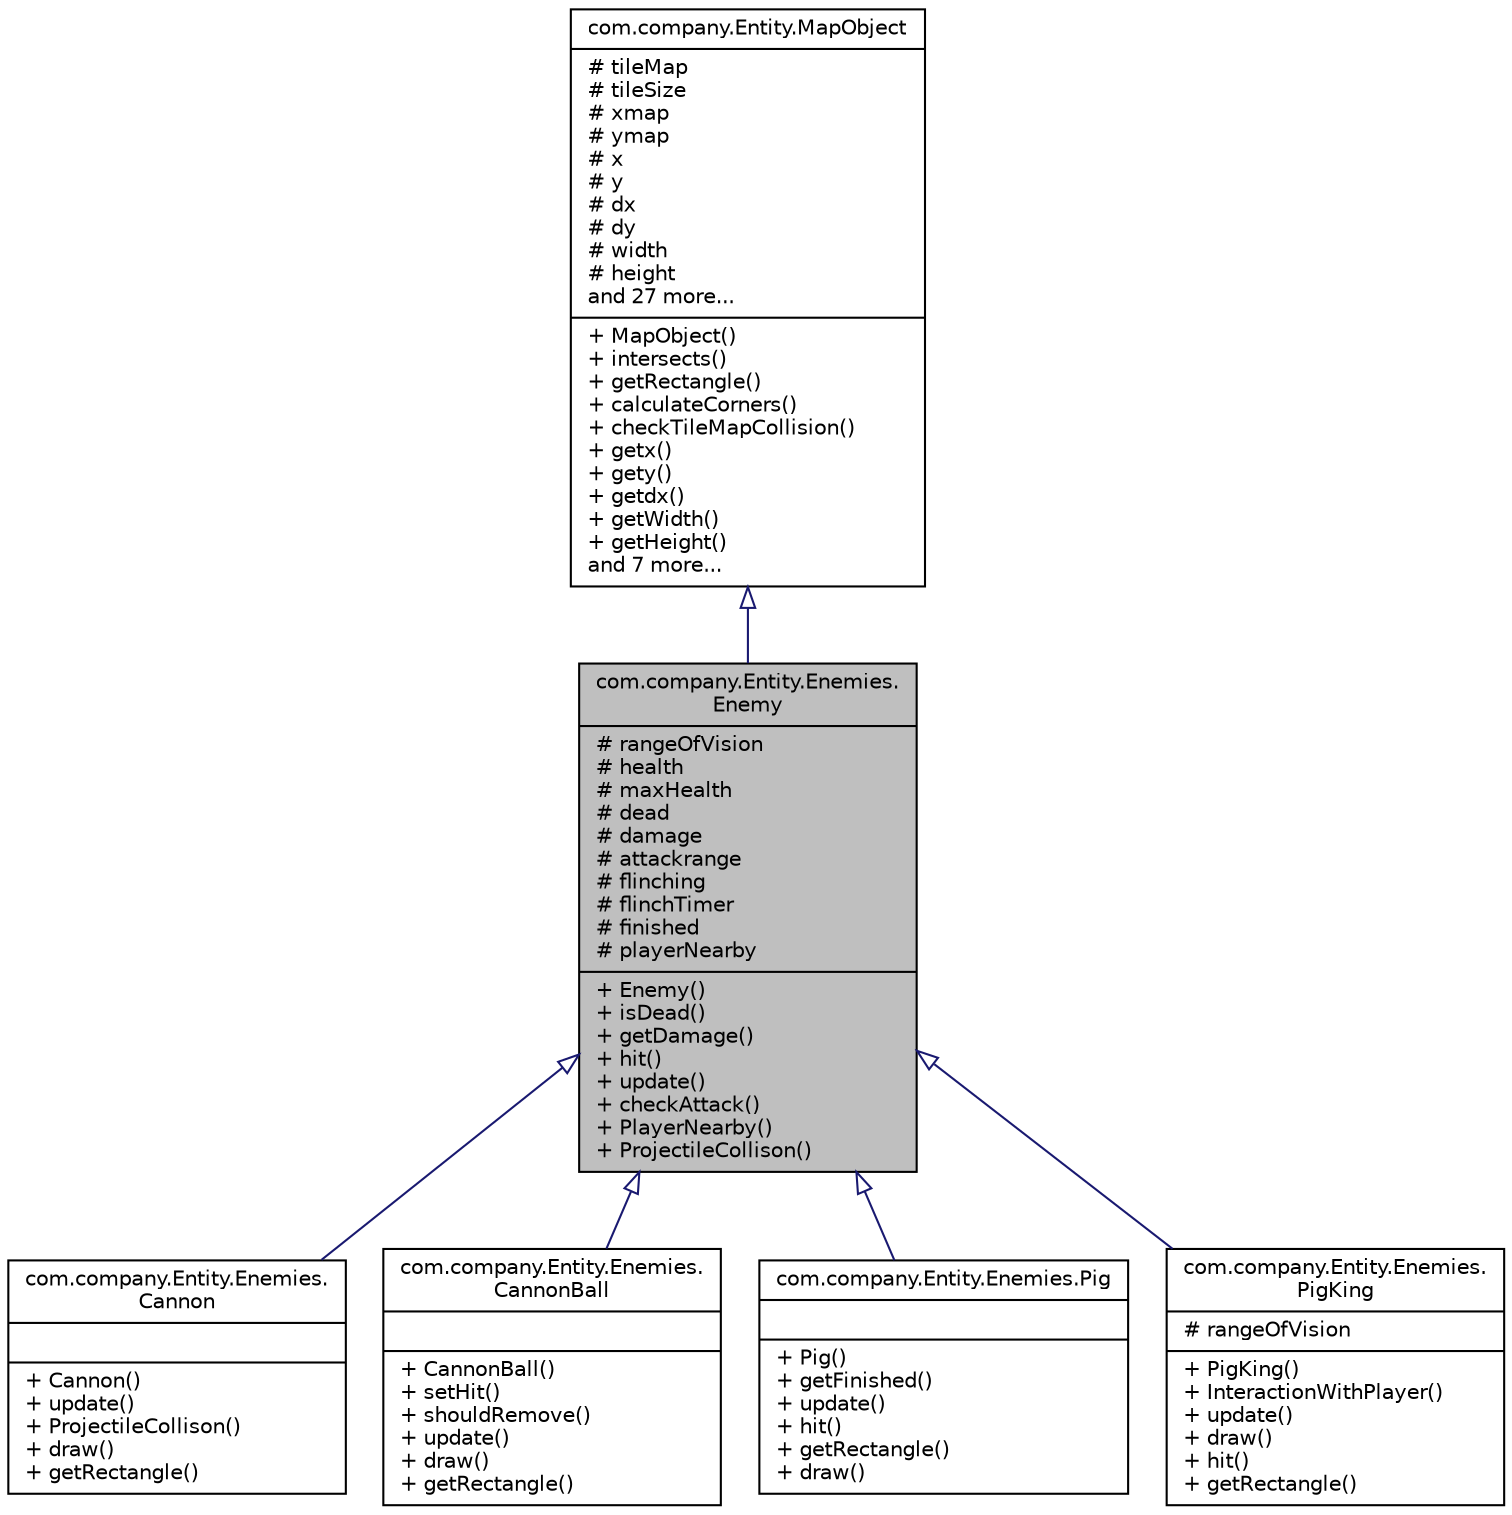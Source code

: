 digraph "com.company.Entity.Enemies.Enemy"
{
 // LATEX_PDF_SIZE
  edge [fontname="Helvetica",fontsize="10",labelfontname="Helvetica",labelfontsize="10"];
  node [fontname="Helvetica",fontsize="10",shape=record];
  Node1 [label="{com.company.Entity.Enemies.\lEnemy\n|# rangeOfVision\l# health\l# maxHealth\l# dead\l# damage\l# attackrange\l# flinching\l# flinchTimer\l# finished\l# playerNearby\l|+ Enemy()\l+ isDead()\l+ getDamage()\l+ hit()\l+ update()\l+ checkAttack()\l+ PlayerNearby()\l+ ProjectileCollison()\l}",height=0.2,width=0.4,color="black", fillcolor="grey75", style="filled", fontcolor="black",tooltip=" "];
  Node2 -> Node1 [dir="back",color="midnightblue",fontsize="10",style="solid",arrowtail="onormal",fontname="Helvetica"];
  Node2 [label="{com.company.Entity.MapObject\n|# tileMap\l# tileSize\l# xmap\l# ymap\l# x\l# y\l# dx\l# dy\l# width\l# height\land 27 more...\l|+ MapObject()\l+ intersects()\l+ getRectangle()\l+ calculateCorners()\l+ checkTileMapCollision()\l+ getx()\l+ gety()\l+ getdx()\l+ getWidth()\l+ getHeight()\land 7 more...\l}",height=0.2,width=0.4,color="black", fillcolor="white", style="filled",URL="$classcom_1_1company_1_1_entity_1_1_map_object.html",tooltip="Clasa care descrie comportamentul fiecarei entitati in raport cu harta. Orice entitate de pe ecran es..."];
  Node1 -> Node3 [dir="back",color="midnightblue",fontsize="10",style="solid",arrowtail="onormal",fontname="Helvetica"];
  Node3 [label="{com.company.Entity.Enemies.\lCannon\n||+ Cannon()\l+ update()\l+ ProjectileCollison()\l+ draw()\l+ getRectangle()\l}",height=0.2,width=0.4,color="black", fillcolor="white", style="filled",URL="$classcom_1_1company_1_1_entity_1_1_enemies_1_1_cannon.html",tooltip="Reprezinta unul din cei trei inamici cu care jucatorul se va confrunta \\Nu se misca efectiv pe harta,..."];
  Node1 -> Node4 [dir="back",color="midnightblue",fontsize="10",style="solid",arrowtail="onormal",fontname="Helvetica"];
  Node4 [label="{com.company.Entity.Enemies.\lCannonBall\n||+ CannonBall()\l+ setHit()\l+ shouldRemove()\l+ update()\l+ draw()\l+ getRectangle()\l}",height=0.2,width=0.4,color="black", fillcolor="white", style="filled",URL="$classcom_1_1company_1_1_entity_1_1_enemies_1_1_cannon_ball.html",tooltip="Clasa reprezinta proiectilul aruncat de Cannon."];
  Node1 -> Node5 [dir="back",color="midnightblue",fontsize="10",style="solid",arrowtail="onormal",fontname="Helvetica"];
  Node5 [label="{com.company.Entity.Enemies.Pig\n||+ Pig()\l+ getFinished()\l+ update()\l+ hit()\l+ getRectangle()\l+ draw()\l}",height=0.2,width=0.4,color="black", fillcolor="white", style="filled",URL="$classcom_1_1company_1_1_entity_1_1_enemies_1_1_pig.html",tooltip="Reprezinta unul din cei trei inamici cu care jucatorul se va confrunta \\Se misca stanga-dreapta si pr..."];
  Node1 -> Node6 [dir="back",color="midnightblue",fontsize="10",style="solid",arrowtail="onormal",fontname="Helvetica"];
  Node6 [label="{com.company.Entity.Enemies.\lPigKing\n|# rangeOfVision\l|+ PigKing()\l+ InteractionWithPlayer()\l+ update()\l+ draw()\l+ hit()\l+ getRectangle()\l}",height=0.2,width=0.4,color="black", fillcolor="white", style="filled",URL="$classcom_1_1company_1_1_entity_1_1_enemies_1_1_pig_king.html",tooltip="Cel mai puternic inamic, eroul trebuie sa se confrunte cu acesta in nivelul 2. Pe langa patrula Pig-u..."];
}
